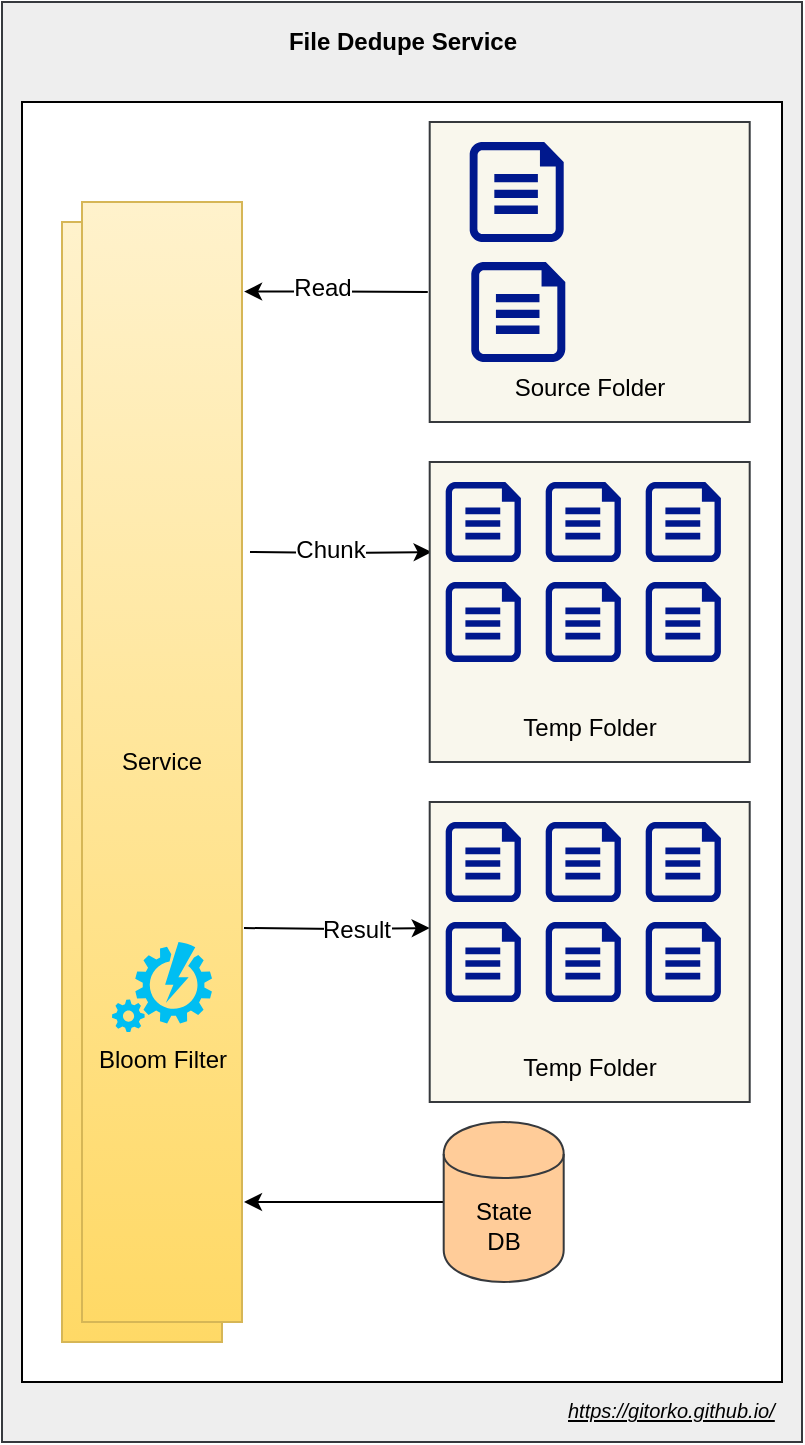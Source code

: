 <mxfile version="12.6.5" type="device"><diagram id="-sjPiDU-sKjCfUs80swY" name="Page-1"><mxGraphModel dx="1106" dy="852" grid="1" gridSize="10" guides="1" tooltips="1" connect="1" arrows="1" fold="1" page="1" pageScale="1" pageWidth="500" pageHeight="1200" math="0" shadow="0"><root><mxCell id="0"/><mxCell id="1" parent="0"/><mxCell id="ijxIADtJGTwufLc2w4xZ-38" value="" style="rounded=0;whiteSpace=wrap;html=1;fillColor=#eeeeee;strokeColor=#36393d;" vertex="1" parent="1"><mxGeometry x="80" y="60" width="400" height="720" as="geometry"/></mxCell><mxCell id="ijxIADtJGTwufLc2w4xZ-37" value="" style="rounded=0;whiteSpace=wrap;html=1;" vertex="1" parent="1"><mxGeometry x="90" y="110" width="380" height="640" as="geometry"/></mxCell><mxCell id="ijxIADtJGTwufLc2w4xZ-1" value="Service" style="rounded=0;whiteSpace=wrap;html=1;gradientColor=#ffd966;fillColor=#fff2cc;strokeColor=#d6b656;" vertex="1" parent="1"><mxGeometry x="110" y="170" width="80" height="560" as="geometry"/></mxCell><mxCell id="ijxIADtJGTwufLc2w4xZ-4" style="edgeStyle=orthogonalEdgeStyle;rounded=0;orthogonalLoop=1;jettySize=auto;html=1;entryX=-0.006;entryY=0.567;entryDx=0;entryDy=0;entryPerimeter=0;endArrow=none;endFill=0;startArrow=classic;startFill=1;exitX=1.013;exitY=0.08;exitDx=0;exitDy=0;exitPerimeter=0;" edge="1" parent="1" source="ijxIADtJGTwufLc2w4xZ-2" target="ijxIADtJGTwufLc2w4xZ-9"><mxGeometry relative="1" as="geometry"><mxPoint x="201" y="225" as="sourcePoint"/><mxPoint x="300" y="225" as="targetPoint"/></mxGeometry></mxCell><mxCell id="ijxIADtJGTwufLc2w4xZ-19" value="Read" style="text;html=1;align=center;verticalAlign=middle;resizable=0;points=[];labelBackgroundColor=#ffffff;" vertex="1" connectable="0" parent="ijxIADtJGTwufLc2w4xZ-4"><mxGeometry x="-0.151" y="2" relative="1" as="geometry"><mxPoint as="offset"/></mxGeometry></mxCell><mxCell id="ijxIADtJGTwufLc2w4xZ-17" style="edgeStyle=orthogonalEdgeStyle;rounded=0;orthogonalLoop=1;jettySize=auto;html=1;entryX=0.006;entryY=0.3;entryDx=0;entryDy=0;entryPerimeter=0;" edge="1" parent="1" target="ijxIADtJGTwufLc2w4xZ-13"><mxGeometry relative="1" as="geometry"><mxPoint x="204" y="335" as="sourcePoint"/></mxGeometry></mxCell><mxCell id="ijxIADtJGTwufLc2w4xZ-18" value="Chunk" style="text;html=1;align=center;verticalAlign=middle;resizable=0;points=[];labelBackgroundColor=#ffffff;" vertex="1" connectable="0" parent="ijxIADtJGTwufLc2w4xZ-17"><mxGeometry x="-0.12" y="2" relative="1" as="geometry"><mxPoint as="offset"/></mxGeometry></mxCell><mxCell id="ijxIADtJGTwufLc2w4xZ-33" style="edgeStyle=orthogonalEdgeStyle;rounded=0;orthogonalLoop=1;jettySize=auto;html=1;entryX=0;entryY=0.42;entryDx=0;entryDy=0;entryPerimeter=0;startArrow=none;startFill=0;endArrow=classic;endFill=1;" edge="1" parent="1" target="ijxIADtJGTwufLc2w4xZ-26"><mxGeometry relative="1" as="geometry"><mxPoint x="201" y="523" as="sourcePoint"/></mxGeometry></mxCell><mxCell id="ijxIADtJGTwufLc2w4xZ-34" value="Result" style="text;html=1;align=center;verticalAlign=middle;resizable=0;points=[];labelBackgroundColor=#ffffff;" vertex="1" connectable="0" parent="ijxIADtJGTwufLc2w4xZ-33"><mxGeometry x="0.182" y="-1" relative="1" as="geometry"><mxPoint x="1" as="offset"/></mxGeometry></mxCell><mxCell id="ijxIADtJGTwufLc2w4xZ-2" value="Service" style="rounded=0;whiteSpace=wrap;html=1;gradientColor=#ffd966;fillColor=#fff2cc;strokeColor=#d6b656;" vertex="1" parent="1"><mxGeometry x="120" y="160" width="80" height="560" as="geometry"/></mxCell><mxCell id="ijxIADtJGTwufLc2w4xZ-9" value="&lt;br&gt;&lt;br&gt;&lt;br&gt;&lt;br&gt;&lt;br&gt;&lt;br&gt;&lt;br&gt;&lt;br&gt;Source Folder" style="rounded=0;whiteSpace=wrap;html=1;fillColor=#f9f7ed;strokeColor=#36393d;" vertex="1" parent="1"><mxGeometry x="293.85" y="120" width="160" height="150" as="geometry"/></mxCell><mxCell id="ijxIADtJGTwufLc2w4xZ-8" value="" style="aspect=fixed;pointerEvents=1;shadow=0;dashed=0;html=1;strokeColor=none;labelPosition=center;verticalLabelPosition=bottom;verticalAlign=top;align=center;fillColor=#00188D;shape=mxgraph.azure.file" vertex="1" parent="1"><mxGeometry x="313.85" y="130" width="47" height="50" as="geometry"/></mxCell><mxCell id="ijxIADtJGTwufLc2w4xZ-10" value="" style="aspect=fixed;pointerEvents=1;shadow=0;dashed=0;html=1;strokeColor=none;labelPosition=center;verticalLabelPosition=bottom;verticalAlign=top;align=center;fillColor=#00188D;shape=mxgraph.azure.file" vertex="1" parent="1"><mxGeometry x="314.65" y="190" width="47" height="50" as="geometry"/></mxCell><mxCell id="ijxIADtJGTwufLc2w4xZ-13" value="&lt;br&gt;&lt;br&gt;&lt;br&gt;&lt;br&gt;&lt;br&gt;&lt;br&gt;&lt;br&gt;&lt;br&gt;Temp Folder" style="rounded=0;whiteSpace=wrap;html=1;fillColor=#f9f7ed;strokeColor=#36393d;" vertex="1" parent="1"><mxGeometry x="293.85" y="290" width="160" height="150" as="geometry"/></mxCell><mxCell id="ijxIADtJGTwufLc2w4xZ-5" value="" style="aspect=fixed;pointerEvents=1;shadow=0;dashed=0;html=1;strokeColor=none;labelPosition=center;verticalLabelPosition=bottom;verticalAlign=top;align=center;fillColor=#00188D;shape=mxgraph.azure.file" vertex="1" parent="1"><mxGeometry x="301.85" y="300" width="37.6" height="40" as="geometry"/></mxCell><mxCell id="ijxIADtJGTwufLc2w4xZ-6" value="" style="aspect=fixed;pointerEvents=1;shadow=0;dashed=0;html=1;strokeColor=none;labelPosition=center;verticalLabelPosition=bottom;verticalAlign=top;align=center;fillColor=#00188D;shape=mxgraph.azure.file" vertex="1" parent="1"><mxGeometry x="351.85" y="300" width="37.6" height="40" as="geometry"/></mxCell><mxCell id="ijxIADtJGTwufLc2w4xZ-7" value="" style="aspect=fixed;pointerEvents=1;shadow=0;dashed=0;html=1;strokeColor=none;labelPosition=center;verticalLabelPosition=bottom;verticalAlign=top;align=center;fillColor=#00188D;shape=mxgraph.azure.file" vertex="1" parent="1"><mxGeometry x="401.85" y="300" width="37.6" height="40" as="geometry"/></mxCell><mxCell id="ijxIADtJGTwufLc2w4xZ-14" value="" style="aspect=fixed;pointerEvents=1;shadow=0;dashed=0;html=1;strokeColor=none;labelPosition=center;verticalLabelPosition=bottom;verticalAlign=top;align=center;fillColor=#00188D;shape=mxgraph.azure.file" vertex="1" parent="1"><mxGeometry x="301.85" y="350" width="37.6" height="40" as="geometry"/></mxCell><mxCell id="ijxIADtJGTwufLc2w4xZ-15" value="" style="aspect=fixed;pointerEvents=1;shadow=0;dashed=0;html=1;strokeColor=none;labelPosition=center;verticalLabelPosition=bottom;verticalAlign=top;align=center;fillColor=#00188D;shape=mxgraph.azure.file" vertex="1" parent="1"><mxGeometry x="351.85" y="350" width="37.6" height="40" as="geometry"/></mxCell><mxCell id="ijxIADtJGTwufLc2w4xZ-16" value="" style="aspect=fixed;pointerEvents=1;shadow=0;dashed=0;html=1;strokeColor=none;labelPosition=center;verticalLabelPosition=bottom;verticalAlign=top;align=center;fillColor=#00188D;shape=mxgraph.azure.file" vertex="1" parent="1"><mxGeometry x="401.85" y="350" width="37.6" height="40" as="geometry"/></mxCell><mxCell id="ijxIADtJGTwufLc2w4xZ-36" style="edgeStyle=orthogonalEdgeStyle;rounded=0;orthogonalLoop=1;jettySize=auto;html=1;startArrow=none;startFill=0;endArrow=classic;endFill=1;" edge="1" parent="1" source="ijxIADtJGTwufLc2w4xZ-20"><mxGeometry relative="1" as="geometry"><mxPoint x="201" y="660" as="targetPoint"/></mxGeometry></mxCell><mxCell id="ijxIADtJGTwufLc2w4xZ-20" value="State &lt;br&gt;DB" style="shape=cylinder;whiteSpace=wrap;html=1;boundedLbl=1;backgroundOutline=1;fillColor=#ffcc99;strokeColor=#36393d;" vertex="1" parent="1"><mxGeometry x="300.85" y="620" width="60" height="80" as="geometry"/></mxCell><mxCell id="ijxIADtJGTwufLc2w4xZ-26" value="&lt;br&gt;&lt;br&gt;&lt;br&gt;&lt;br&gt;&lt;br&gt;&lt;br&gt;&lt;br&gt;&lt;br&gt;Temp Folder" style="rounded=0;whiteSpace=wrap;html=1;fillColor=#f9f7ed;strokeColor=#36393d;" vertex="1" parent="1"><mxGeometry x="293.85" y="460" width="160" height="150" as="geometry"/></mxCell><mxCell id="ijxIADtJGTwufLc2w4xZ-27" value="" style="aspect=fixed;pointerEvents=1;shadow=0;dashed=0;html=1;strokeColor=none;labelPosition=center;verticalLabelPosition=bottom;verticalAlign=top;align=center;fillColor=#00188D;shape=mxgraph.azure.file" vertex="1" parent="1"><mxGeometry x="301.85" y="470" width="37.6" height="40" as="geometry"/></mxCell><mxCell id="ijxIADtJGTwufLc2w4xZ-28" value="" style="aspect=fixed;pointerEvents=1;shadow=0;dashed=0;html=1;strokeColor=none;labelPosition=center;verticalLabelPosition=bottom;verticalAlign=top;align=center;fillColor=#00188D;shape=mxgraph.azure.file" vertex="1" parent="1"><mxGeometry x="351.85" y="470" width="37.6" height="40" as="geometry"/></mxCell><mxCell id="ijxIADtJGTwufLc2w4xZ-29" value="" style="aspect=fixed;pointerEvents=1;shadow=0;dashed=0;html=1;strokeColor=none;labelPosition=center;verticalLabelPosition=bottom;verticalAlign=top;align=center;fillColor=#00188D;shape=mxgraph.azure.file" vertex="1" parent="1"><mxGeometry x="401.85" y="470" width="37.6" height="40" as="geometry"/></mxCell><mxCell id="ijxIADtJGTwufLc2w4xZ-30" value="" style="aspect=fixed;pointerEvents=1;shadow=0;dashed=0;html=1;strokeColor=none;labelPosition=center;verticalLabelPosition=bottom;verticalAlign=top;align=center;fillColor=#00188D;shape=mxgraph.azure.file" vertex="1" parent="1"><mxGeometry x="301.85" y="520" width="37.6" height="40" as="geometry"/></mxCell><mxCell id="ijxIADtJGTwufLc2w4xZ-31" value="" style="aspect=fixed;pointerEvents=1;shadow=0;dashed=0;html=1;strokeColor=none;labelPosition=center;verticalLabelPosition=bottom;verticalAlign=top;align=center;fillColor=#00188D;shape=mxgraph.azure.file" vertex="1" parent="1"><mxGeometry x="351.85" y="520" width="37.6" height="40" as="geometry"/></mxCell><mxCell id="ijxIADtJGTwufLc2w4xZ-32" value="" style="aspect=fixed;pointerEvents=1;shadow=0;dashed=0;html=1;strokeColor=none;labelPosition=center;verticalLabelPosition=bottom;verticalAlign=top;align=center;fillColor=#00188D;shape=mxgraph.azure.file" vertex="1" parent="1"><mxGeometry x="401.85" y="520" width="37.6" height="40" as="geometry"/></mxCell><mxCell id="ijxIADtJGTwufLc2w4xZ-35" value="Bloom Filter" style="verticalLabelPosition=bottom;html=1;verticalAlign=top;align=center;strokeColor=none;fillColor=#00BEF2;shape=mxgraph.azure.automation;pointerEvents=1;" vertex="1" parent="1"><mxGeometry x="135" y="530" width="50" height="45" as="geometry"/></mxCell><mxCell id="ijxIADtJGTwufLc2w4xZ-39" value="File Dedupe Service" style="text;html=1;strokeColor=none;fillColor=none;align=center;verticalAlign=middle;whiteSpace=wrap;rounded=0;fontStyle=1" vertex="1" parent="1"><mxGeometry x="202.5" y="70" width="155" height="20" as="geometry"/></mxCell><UserObject label="&lt;font style=&quot;font-size: 10px&quot;&gt;&lt;i&gt;&lt;u&gt;https://gitorko.github.io/&lt;/u&gt;&lt;/i&gt;&lt;/font&gt;" link="https://gitorko.github.io/" id="ijxIADtJGTwufLc2w4xZ-40"><mxCell style="text;html=1;" vertex="1" parent="1"><mxGeometry x="360.85" y="750" width="110" height="30" as="geometry"/></mxCell></UserObject></root></mxGraphModel></diagram></mxfile>